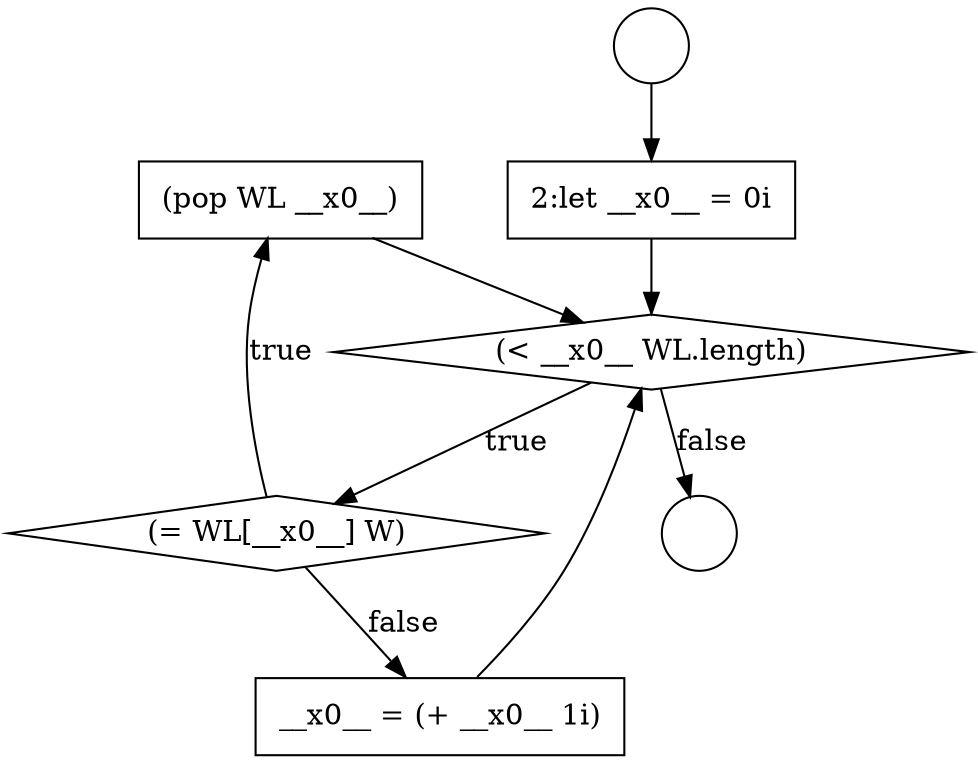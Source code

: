digraph {
  node18193 [shape=none, margin=0, label=<<font color="black">
    <table border="0" cellborder="1" cellspacing="0" cellpadding="10">
      <tr><td align="left">(pop WL __x0__)</td></tr>
    </table>
  </font>> color="black" fillcolor="white" style=filled]
  node18190 [shape=none, margin=0, label=<<font color="black">
    <table border="0" cellborder="1" cellspacing="0" cellpadding="10">
      <tr><td align="left">2:let __x0__ = 0i</td></tr>
    </table>
  </font>> color="black" fillcolor="white" style=filled]
  node18188 [shape=circle label=" " color="black" fillcolor="white" style=filled]
  node18191 [shape=diamond, label=<<font color="black">(&lt; __x0__ WL.length)</font>> color="black" fillcolor="white" style=filled]
  node18189 [shape=circle label=" " color="black" fillcolor="white" style=filled]
  node18192 [shape=diamond, label=<<font color="black">(= WL[__x0__] W)</font>> color="black" fillcolor="white" style=filled]
  node18194 [shape=none, margin=0, label=<<font color="black">
    <table border="0" cellborder="1" cellspacing="0" cellpadding="10">
      <tr><td align="left">__x0__ = (+ __x0__ 1i)</td></tr>
    </table>
  </font>> color="black" fillcolor="white" style=filled]
  node18191 -> node18192 [label=<<font color="black">true</font>> color="black"]
  node18191 -> node18189 [label=<<font color="black">false</font>> color="black"]
  node18190 -> node18191 [ color="black"]
  node18188 -> node18190 [ color="black"]
  node18193 -> node18191 [ color="black"]
  node18194 -> node18191 [ color="black"]
  node18192 -> node18193 [label=<<font color="black">true</font>> color="black"]
  node18192 -> node18194 [label=<<font color="black">false</font>> color="black"]
}
